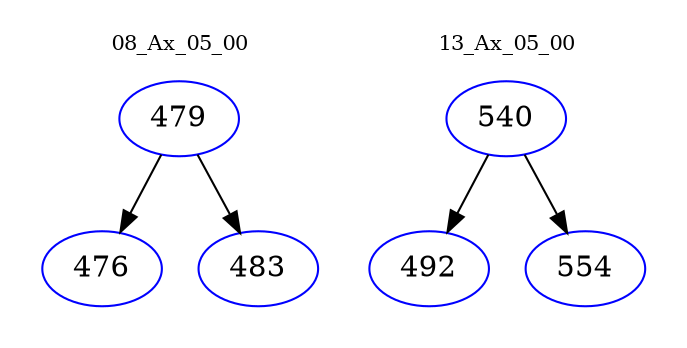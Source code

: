 digraph{
subgraph cluster_0 {
color = white
label = "08_Ax_05_00";
fontsize=10;
T0_479 [label="479", color="blue"]
T0_479 -> T0_476 [color="black"]
T0_476 [label="476", color="blue"]
T0_479 -> T0_483 [color="black"]
T0_483 [label="483", color="blue"]
}
subgraph cluster_1 {
color = white
label = "13_Ax_05_00";
fontsize=10;
T1_540 [label="540", color="blue"]
T1_540 -> T1_492 [color="black"]
T1_492 [label="492", color="blue"]
T1_540 -> T1_554 [color="black"]
T1_554 [label="554", color="blue"]
}
}
